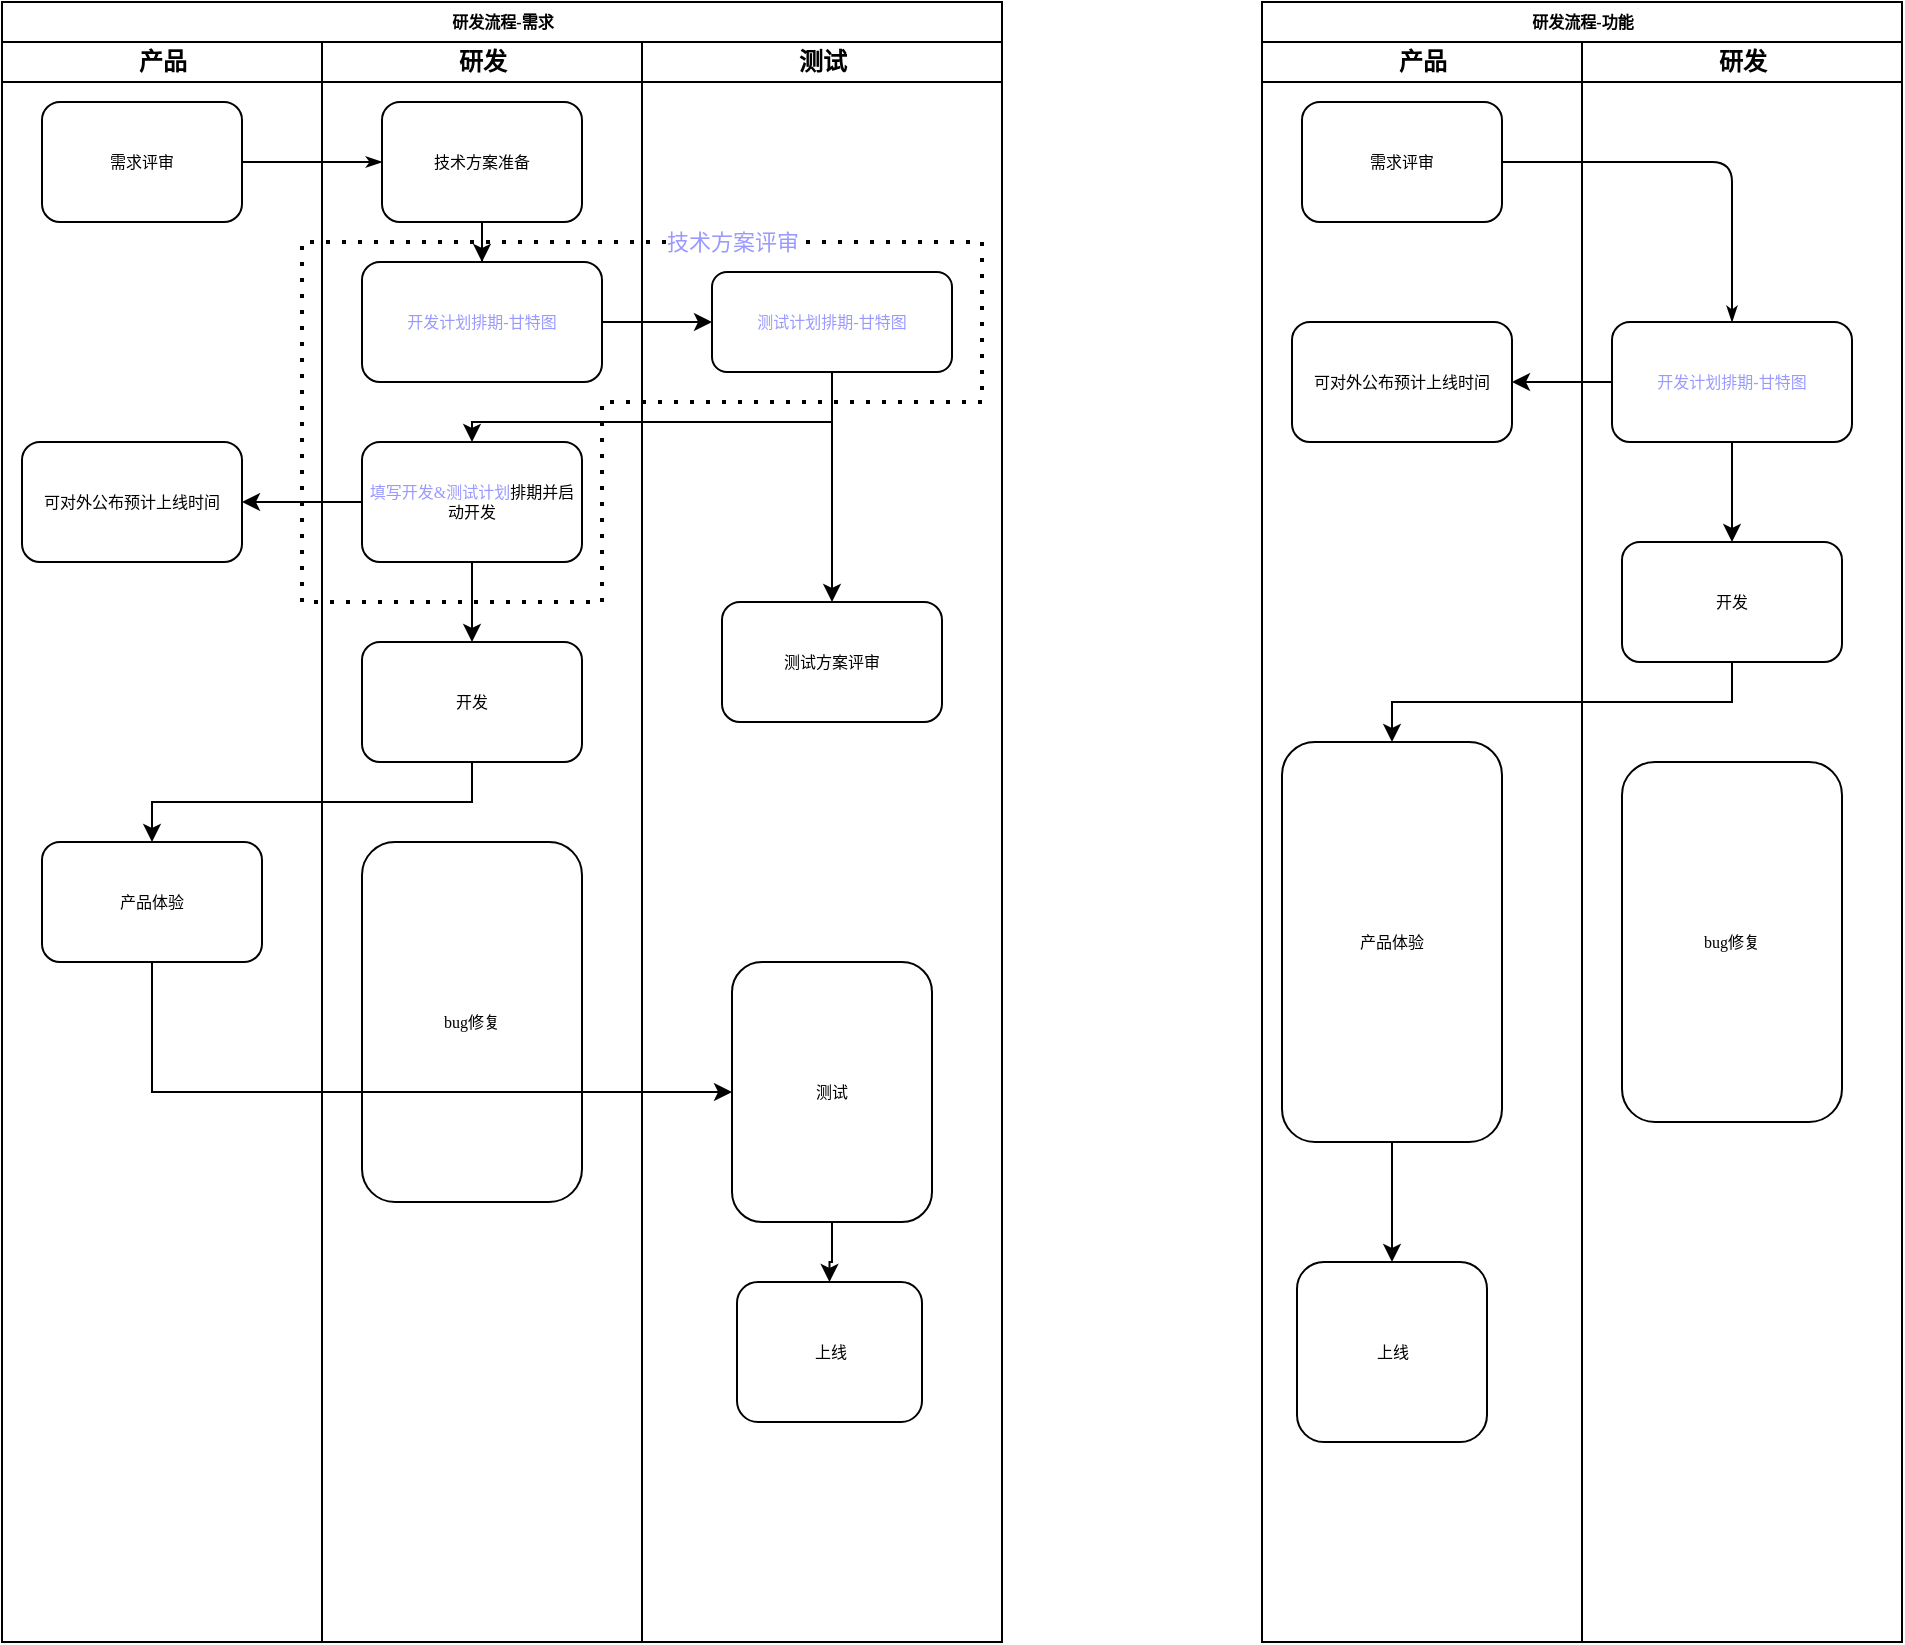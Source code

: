 <mxfile version="21.3.5" type="github">
  <diagram name="Page-1" id="74e2e168-ea6b-b213-b513-2b3c1d86103e">
    <mxGraphModel dx="1366" dy="710" grid="1" gridSize="10" guides="1" tooltips="1" connect="1" arrows="1" fold="1" page="1" pageScale="1" pageWidth="1100" pageHeight="850" background="none" math="0" shadow="0">
      <root>
        <mxCell id="0" />
        <mxCell id="1" parent="0" />
        <mxCell id="77e6c97f196da883-1" value="研发流程-需求" style="swimlane;html=1;childLayout=stackLayout;startSize=20;rounded=0;shadow=0;labelBackgroundColor=none;strokeWidth=1;fontFamily=Verdana;fontSize=8;align=center;" parent="1" vertex="1">
          <mxGeometry y="40" width="500" height="820" as="geometry" />
        </mxCell>
        <mxCell id="77e6c97f196da883-2" value="产品" style="swimlane;html=1;startSize=20;" parent="77e6c97f196da883-1" vertex="1">
          <mxGeometry y="20" width="160" height="800" as="geometry" />
        </mxCell>
        <mxCell id="77e6c97f196da883-8" value="需求评审" style="rounded=1;whiteSpace=wrap;html=1;shadow=0;labelBackgroundColor=none;strokeWidth=1;fontFamily=Verdana;fontSize=8;align=center;" parent="77e6c97f196da883-2" vertex="1">
          <mxGeometry x="20" y="30" width="100" height="60" as="geometry" />
        </mxCell>
        <mxCell id="brVtW9YktOYCPZosS9s9-7" value="可对外公布预计上线时间" style="rounded=1;whiteSpace=wrap;html=1;fontSize=8;fontFamily=Verdana;shadow=0;labelBackgroundColor=none;strokeWidth=1;" vertex="1" parent="77e6c97f196da883-2">
          <mxGeometry x="10" y="200" width="110" height="60" as="geometry" />
        </mxCell>
        <mxCell id="brVtW9YktOYCPZosS9s9-13" value="产品体验" style="rounded=1;whiteSpace=wrap;html=1;fontSize=8;fontFamily=Verdana;shadow=0;labelBackgroundColor=none;strokeWidth=1;" vertex="1" parent="77e6c97f196da883-2">
          <mxGeometry x="20" y="400" width="110" height="60" as="geometry" />
        </mxCell>
        <mxCell id="77e6c97f196da883-26" style="edgeStyle=orthogonalEdgeStyle;rounded=1;html=1;labelBackgroundColor=none;startArrow=none;startFill=0;startSize=5;endArrow=classicThin;endFill=1;endSize=5;jettySize=auto;orthogonalLoop=1;strokeWidth=1;fontFamily=Verdana;fontSize=8" parent="77e6c97f196da883-1" source="77e6c97f196da883-8" target="77e6c97f196da883-11" edge="1">
          <mxGeometry relative="1" as="geometry" />
        </mxCell>
        <mxCell id="77e6c97f196da883-3" value="研发" style="swimlane;html=1;startSize=20;" parent="77e6c97f196da883-1" vertex="1">
          <mxGeometry x="160" y="20" width="160" height="800" as="geometry" />
        </mxCell>
        <mxCell id="brVtW9YktOYCPZosS9s9-2" value="" style="edgeStyle=orthogonalEdgeStyle;rounded=0;orthogonalLoop=1;jettySize=auto;html=1;" edge="1" parent="77e6c97f196da883-3" source="77e6c97f196da883-11" target="brVtW9YktOYCPZosS9s9-1">
          <mxGeometry relative="1" as="geometry" />
        </mxCell>
        <mxCell id="77e6c97f196da883-11" value="技术方案准备" style="rounded=1;whiteSpace=wrap;html=1;shadow=0;labelBackgroundColor=none;strokeWidth=1;fontFamily=Verdana;fontSize=8;align=center;" parent="77e6c97f196da883-3" vertex="1">
          <mxGeometry x="30" y="30" width="100" height="60" as="geometry" />
        </mxCell>
        <mxCell id="brVtW9YktOYCPZosS9s9-1" value="&lt;font color=&quot;#9999ff&quot;&gt;开发计划排期-甘特图&lt;/font&gt;" style="rounded=1;whiteSpace=wrap;html=1;fontSize=8;fontFamily=Verdana;shadow=0;labelBackgroundColor=none;strokeWidth=1;" vertex="1" parent="77e6c97f196da883-3">
          <mxGeometry x="20" y="110" width="120" height="60" as="geometry" />
        </mxCell>
        <mxCell id="brVtW9YktOYCPZosS9s9-12" value="" style="edgeStyle=orthogonalEdgeStyle;rounded=0;orthogonalLoop=1;jettySize=auto;html=1;" edge="1" parent="77e6c97f196da883-3" source="brVtW9YktOYCPZosS9s9-5" target="brVtW9YktOYCPZosS9s9-11">
          <mxGeometry relative="1" as="geometry" />
        </mxCell>
        <mxCell id="brVtW9YktOYCPZosS9s9-5" value="&lt;font color=&quot;#9999ff&quot;&gt;填写开发&amp;amp;测试计划&lt;/font&gt;排期并启动开发" style="rounded=1;whiteSpace=wrap;html=1;fontSize=8;fontFamily=Verdana;shadow=0;labelBackgroundColor=none;strokeWidth=1;" vertex="1" parent="77e6c97f196da883-3">
          <mxGeometry x="20" y="200" width="110" height="60" as="geometry" />
        </mxCell>
        <mxCell id="brVtW9YktOYCPZosS9s9-11" value="开发" style="rounded=1;whiteSpace=wrap;html=1;fontSize=8;fontFamily=Verdana;shadow=0;labelBackgroundColor=none;strokeWidth=1;" vertex="1" parent="77e6c97f196da883-3">
          <mxGeometry x="20" y="300" width="110" height="60" as="geometry" />
        </mxCell>
        <mxCell id="brVtW9YktOYCPZosS9s9-18" value="bug修复" style="rounded=1;whiteSpace=wrap;html=1;fontSize=8;fontFamily=Verdana;shadow=0;labelBackgroundColor=none;strokeWidth=1;" vertex="1" parent="77e6c97f196da883-3">
          <mxGeometry x="20" y="400" width="110" height="180" as="geometry" />
        </mxCell>
        <mxCell id="brVtW9YktOYCPZosS9s9-57" value="" style="endArrow=none;dashed=1;html=1;dashPattern=1 3;strokeWidth=2;rounded=0;" edge="1" parent="77e6c97f196da883-3">
          <mxGeometry width="50" height="50" relative="1" as="geometry">
            <mxPoint x="-10" y="110" as="sourcePoint" />
            <mxPoint x="-10" y="110" as="targetPoint" />
            <Array as="points">
              <mxPoint x="-10" y="280" />
              <mxPoint x="140" y="280" />
              <mxPoint x="140" y="230" />
              <mxPoint x="140" y="180" />
              <mxPoint x="330" y="180" />
              <mxPoint x="330" y="100" />
              <mxPoint x="150" y="100" />
              <mxPoint x="-10" y="100" />
            </Array>
          </mxGeometry>
        </mxCell>
        <mxCell id="brVtW9YktOYCPZosS9s9-58" value="&lt;font color=&quot;#9999ff&quot;&gt;技术方案评审&lt;/font&gt;" style="edgeLabel;html=1;align=center;verticalAlign=middle;resizable=0;points=[];" vertex="1" connectable="0" parent="brVtW9YktOYCPZosS9s9-57">
          <mxGeometry x="0.605" relative="1" as="geometry">
            <mxPoint x="19" as="offset" />
          </mxGeometry>
        </mxCell>
        <mxCell id="77e6c97f196da883-4" value="测试" style="swimlane;html=1;startSize=20;" parent="77e6c97f196da883-1" vertex="1">
          <mxGeometry x="320" y="20" width="180" height="800" as="geometry" />
        </mxCell>
        <mxCell id="brVtW9YktOYCPZosS9s9-10" value="" style="edgeStyle=orthogonalEdgeStyle;rounded=0;orthogonalLoop=1;jettySize=auto;html=1;" edge="1" parent="77e6c97f196da883-4" source="brVtW9YktOYCPZosS9s9-3" target="brVtW9YktOYCPZosS9s9-9">
          <mxGeometry relative="1" as="geometry" />
        </mxCell>
        <mxCell id="brVtW9YktOYCPZosS9s9-3" value="&lt;font color=&quot;#9999ff&quot;&gt;测试计划排期-甘特图&lt;/font&gt;" style="rounded=1;whiteSpace=wrap;html=1;fontSize=8;fontFamily=Verdana;shadow=0;labelBackgroundColor=none;strokeWidth=1;" vertex="1" parent="77e6c97f196da883-4">
          <mxGeometry x="35" y="115" width="120" height="50" as="geometry" />
        </mxCell>
        <mxCell id="brVtW9YktOYCPZosS9s9-9" value="测试方案评审" style="rounded=1;whiteSpace=wrap;html=1;fontSize=8;fontFamily=Verdana;shadow=0;labelBackgroundColor=none;strokeWidth=1;" vertex="1" parent="77e6c97f196da883-4">
          <mxGeometry x="40" y="280" width="110" height="60" as="geometry" />
        </mxCell>
        <mxCell id="brVtW9YktOYCPZosS9s9-20" value="" style="edgeStyle=orthogonalEdgeStyle;rounded=0;orthogonalLoop=1;jettySize=auto;html=1;" edge="1" parent="77e6c97f196da883-4" source="brVtW9YktOYCPZosS9s9-16" target="brVtW9YktOYCPZosS9s9-19">
          <mxGeometry relative="1" as="geometry" />
        </mxCell>
        <mxCell id="brVtW9YktOYCPZosS9s9-16" value="测试" style="rounded=1;whiteSpace=wrap;html=1;fontSize=8;fontFamily=Verdana;shadow=0;labelBackgroundColor=none;strokeWidth=1;" vertex="1" parent="77e6c97f196da883-4">
          <mxGeometry x="45" y="460" width="100" height="130" as="geometry" />
        </mxCell>
        <mxCell id="brVtW9YktOYCPZosS9s9-19" value="上线" style="rounded=1;whiteSpace=wrap;html=1;fontSize=8;fontFamily=Verdana;shadow=0;labelBackgroundColor=none;strokeWidth=1;" vertex="1" parent="77e6c97f196da883-4">
          <mxGeometry x="47.5" y="620" width="92.5" height="70" as="geometry" />
        </mxCell>
        <mxCell id="brVtW9YktOYCPZosS9s9-4" value="" style="edgeStyle=orthogonalEdgeStyle;rounded=0;orthogonalLoop=1;jettySize=auto;html=1;" edge="1" parent="77e6c97f196da883-1" source="brVtW9YktOYCPZosS9s9-1" target="brVtW9YktOYCPZosS9s9-3">
          <mxGeometry relative="1" as="geometry" />
        </mxCell>
        <mxCell id="brVtW9YktOYCPZosS9s9-6" value="" style="edgeStyle=orthogonalEdgeStyle;rounded=0;orthogonalLoop=1;jettySize=auto;html=1;" edge="1" parent="77e6c97f196da883-1" source="brVtW9YktOYCPZosS9s9-3" target="brVtW9YktOYCPZosS9s9-5">
          <mxGeometry relative="1" as="geometry">
            <Array as="points">
              <mxPoint x="415" y="210" />
              <mxPoint x="235" y="210" />
            </Array>
          </mxGeometry>
        </mxCell>
        <mxCell id="brVtW9YktOYCPZosS9s9-8" value="" style="edgeStyle=orthogonalEdgeStyle;rounded=0;orthogonalLoop=1;jettySize=auto;html=1;" edge="1" parent="77e6c97f196da883-1" source="brVtW9YktOYCPZosS9s9-5" target="brVtW9YktOYCPZosS9s9-7">
          <mxGeometry relative="1" as="geometry" />
        </mxCell>
        <mxCell id="brVtW9YktOYCPZosS9s9-14" value="" style="edgeStyle=orthogonalEdgeStyle;rounded=0;orthogonalLoop=1;jettySize=auto;html=1;exitX=0.5;exitY=1;exitDx=0;exitDy=0;" edge="1" parent="77e6c97f196da883-1" source="brVtW9YktOYCPZosS9s9-11" target="brVtW9YktOYCPZosS9s9-13">
          <mxGeometry relative="1" as="geometry" />
        </mxCell>
        <mxCell id="brVtW9YktOYCPZosS9s9-17" value="" style="edgeStyle=orthogonalEdgeStyle;rounded=0;orthogonalLoop=1;jettySize=auto;html=1;exitX=0.5;exitY=1;exitDx=0;exitDy=0;" edge="1" parent="77e6c97f196da883-1" source="brVtW9YktOYCPZosS9s9-13" target="brVtW9YktOYCPZosS9s9-16">
          <mxGeometry relative="1" as="geometry" />
        </mxCell>
        <mxCell id="brVtW9YktOYCPZosS9s9-21" value="研发流程-功能" style="swimlane;html=1;childLayout=stackLayout;startSize=20;rounded=0;shadow=0;labelBackgroundColor=none;strokeWidth=1;fontFamily=Verdana;fontSize=8;align=center;" vertex="1" parent="1">
          <mxGeometry x="630" y="40" width="320" height="820" as="geometry" />
        </mxCell>
        <mxCell id="brVtW9YktOYCPZosS9s9-22" value="产品" style="swimlane;html=1;startSize=20;" vertex="1" parent="brVtW9YktOYCPZosS9s9-21">
          <mxGeometry y="20" width="160" height="800" as="geometry" />
        </mxCell>
        <mxCell id="brVtW9YktOYCPZosS9s9-23" value="需求评审" style="rounded=1;whiteSpace=wrap;html=1;shadow=0;labelBackgroundColor=none;strokeWidth=1;fontFamily=Verdana;fontSize=8;align=center;" vertex="1" parent="brVtW9YktOYCPZosS9s9-22">
          <mxGeometry x="20" y="30" width="100" height="60" as="geometry" />
        </mxCell>
        <mxCell id="brVtW9YktOYCPZosS9s9-24" value="可对外公布预计上线时间" style="rounded=1;whiteSpace=wrap;html=1;fontSize=8;fontFamily=Verdana;shadow=0;labelBackgroundColor=none;strokeWidth=1;" vertex="1" parent="brVtW9YktOYCPZosS9s9-22">
          <mxGeometry x="15" y="140" width="110" height="60" as="geometry" />
        </mxCell>
        <mxCell id="brVtW9YktOYCPZosS9s9-49" style="edgeStyle=orthogonalEdgeStyle;rounded=0;orthogonalLoop=1;jettySize=auto;html=1;entryX=0.5;entryY=0;entryDx=0;entryDy=0;" edge="1" parent="brVtW9YktOYCPZosS9s9-22" source="brVtW9YktOYCPZosS9s9-25" target="brVtW9YktOYCPZosS9s9-48">
          <mxGeometry relative="1" as="geometry" />
        </mxCell>
        <mxCell id="brVtW9YktOYCPZosS9s9-25" value="产品体验" style="rounded=1;whiteSpace=wrap;html=1;fontSize=8;fontFamily=Verdana;shadow=0;labelBackgroundColor=none;strokeWidth=1;" vertex="1" parent="brVtW9YktOYCPZosS9s9-22">
          <mxGeometry x="10" y="350" width="110" height="200" as="geometry" />
        </mxCell>
        <mxCell id="brVtW9YktOYCPZosS9s9-48" value="上线" style="rounded=1;whiteSpace=wrap;html=1;fontSize=8;fontFamily=Verdana;shadow=0;labelBackgroundColor=none;strokeWidth=1;" vertex="1" parent="brVtW9YktOYCPZosS9s9-22">
          <mxGeometry x="17.5" y="610" width="95" height="90" as="geometry" />
        </mxCell>
        <mxCell id="brVtW9YktOYCPZosS9s9-26" style="edgeStyle=orthogonalEdgeStyle;rounded=1;html=1;labelBackgroundColor=none;startArrow=none;startFill=0;startSize=5;endArrow=classicThin;endFill=1;endSize=5;jettySize=auto;orthogonalLoop=1;strokeWidth=1;fontFamily=Verdana;fontSize=8;entryX=0.5;entryY=0;entryDx=0;entryDy=0;" edge="1" parent="brVtW9YktOYCPZosS9s9-21" source="brVtW9YktOYCPZosS9s9-23" target="brVtW9YktOYCPZosS9s9-30">
          <mxGeometry relative="1" as="geometry">
            <mxPoint x="190" y="80" as="targetPoint" />
          </mxGeometry>
        </mxCell>
        <mxCell id="brVtW9YktOYCPZosS9s9-27" value="研发" style="swimlane;html=1;startSize=20;" vertex="1" parent="brVtW9YktOYCPZosS9s9-21">
          <mxGeometry x="160" y="20" width="160" height="800" as="geometry" />
        </mxCell>
        <mxCell id="brVtW9YktOYCPZosS9s9-30" value="&lt;font color=&quot;#9999ff&quot;&gt;开发计划排期-甘特图&lt;/font&gt;" style="rounded=1;whiteSpace=wrap;html=1;fontSize=8;fontFamily=Verdana;shadow=0;labelBackgroundColor=none;strokeWidth=1;" vertex="1" parent="brVtW9YktOYCPZosS9s9-27">
          <mxGeometry x="15" y="140" width="120" height="60" as="geometry" />
        </mxCell>
        <mxCell id="brVtW9YktOYCPZosS9s9-31" value="" style="edgeStyle=orthogonalEdgeStyle;rounded=0;orthogonalLoop=1;jettySize=auto;html=1;exitX=0.5;exitY=1;exitDx=0;exitDy=0;" edge="1" parent="brVtW9YktOYCPZosS9s9-27" source="brVtW9YktOYCPZosS9s9-30" target="brVtW9YktOYCPZosS9s9-33">
          <mxGeometry relative="1" as="geometry">
            <mxPoint x="75" y="260" as="sourcePoint" />
          </mxGeometry>
        </mxCell>
        <mxCell id="brVtW9YktOYCPZosS9s9-33" value="开发" style="rounded=1;whiteSpace=wrap;html=1;fontSize=8;fontFamily=Verdana;shadow=0;labelBackgroundColor=none;strokeWidth=1;" vertex="1" parent="brVtW9YktOYCPZosS9s9-27">
          <mxGeometry x="20" y="250" width="110" height="60" as="geometry" />
        </mxCell>
        <mxCell id="brVtW9YktOYCPZosS9s9-34" value="bug修复" style="rounded=1;whiteSpace=wrap;html=1;fontSize=8;fontFamily=Verdana;shadow=0;labelBackgroundColor=none;strokeWidth=1;" vertex="1" parent="brVtW9YktOYCPZosS9s9-27">
          <mxGeometry x="20" y="360" width="110" height="180" as="geometry" />
        </mxCell>
        <mxCell id="brVtW9YktOYCPZosS9s9-45" value="" style="edgeStyle=orthogonalEdgeStyle;rounded=0;orthogonalLoop=1;jettySize=auto;html=1;exitX=0.5;exitY=1;exitDx=0;exitDy=0;" edge="1" parent="brVtW9YktOYCPZosS9s9-21" source="brVtW9YktOYCPZosS9s9-33" target="brVtW9YktOYCPZosS9s9-25">
          <mxGeometry relative="1" as="geometry" />
        </mxCell>
        <mxCell id="brVtW9YktOYCPZosS9s9-47" style="edgeStyle=orthogonalEdgeStyle;rounded=0;orthogonalLoop=1;jettySize=auto;html=1;" edge="1" parent="brVtW9YktOYCPZosS9s9-21" source="brVtW9YktOYCPZosS9s9-30" target="brVtW9YktOYCPZosS9s9-24">
          <mxGeometry relative="1" as="geometry" />
        </mxCell>
      </root>
    </mxGraphModel>
  </diagram>
</mxfile>
